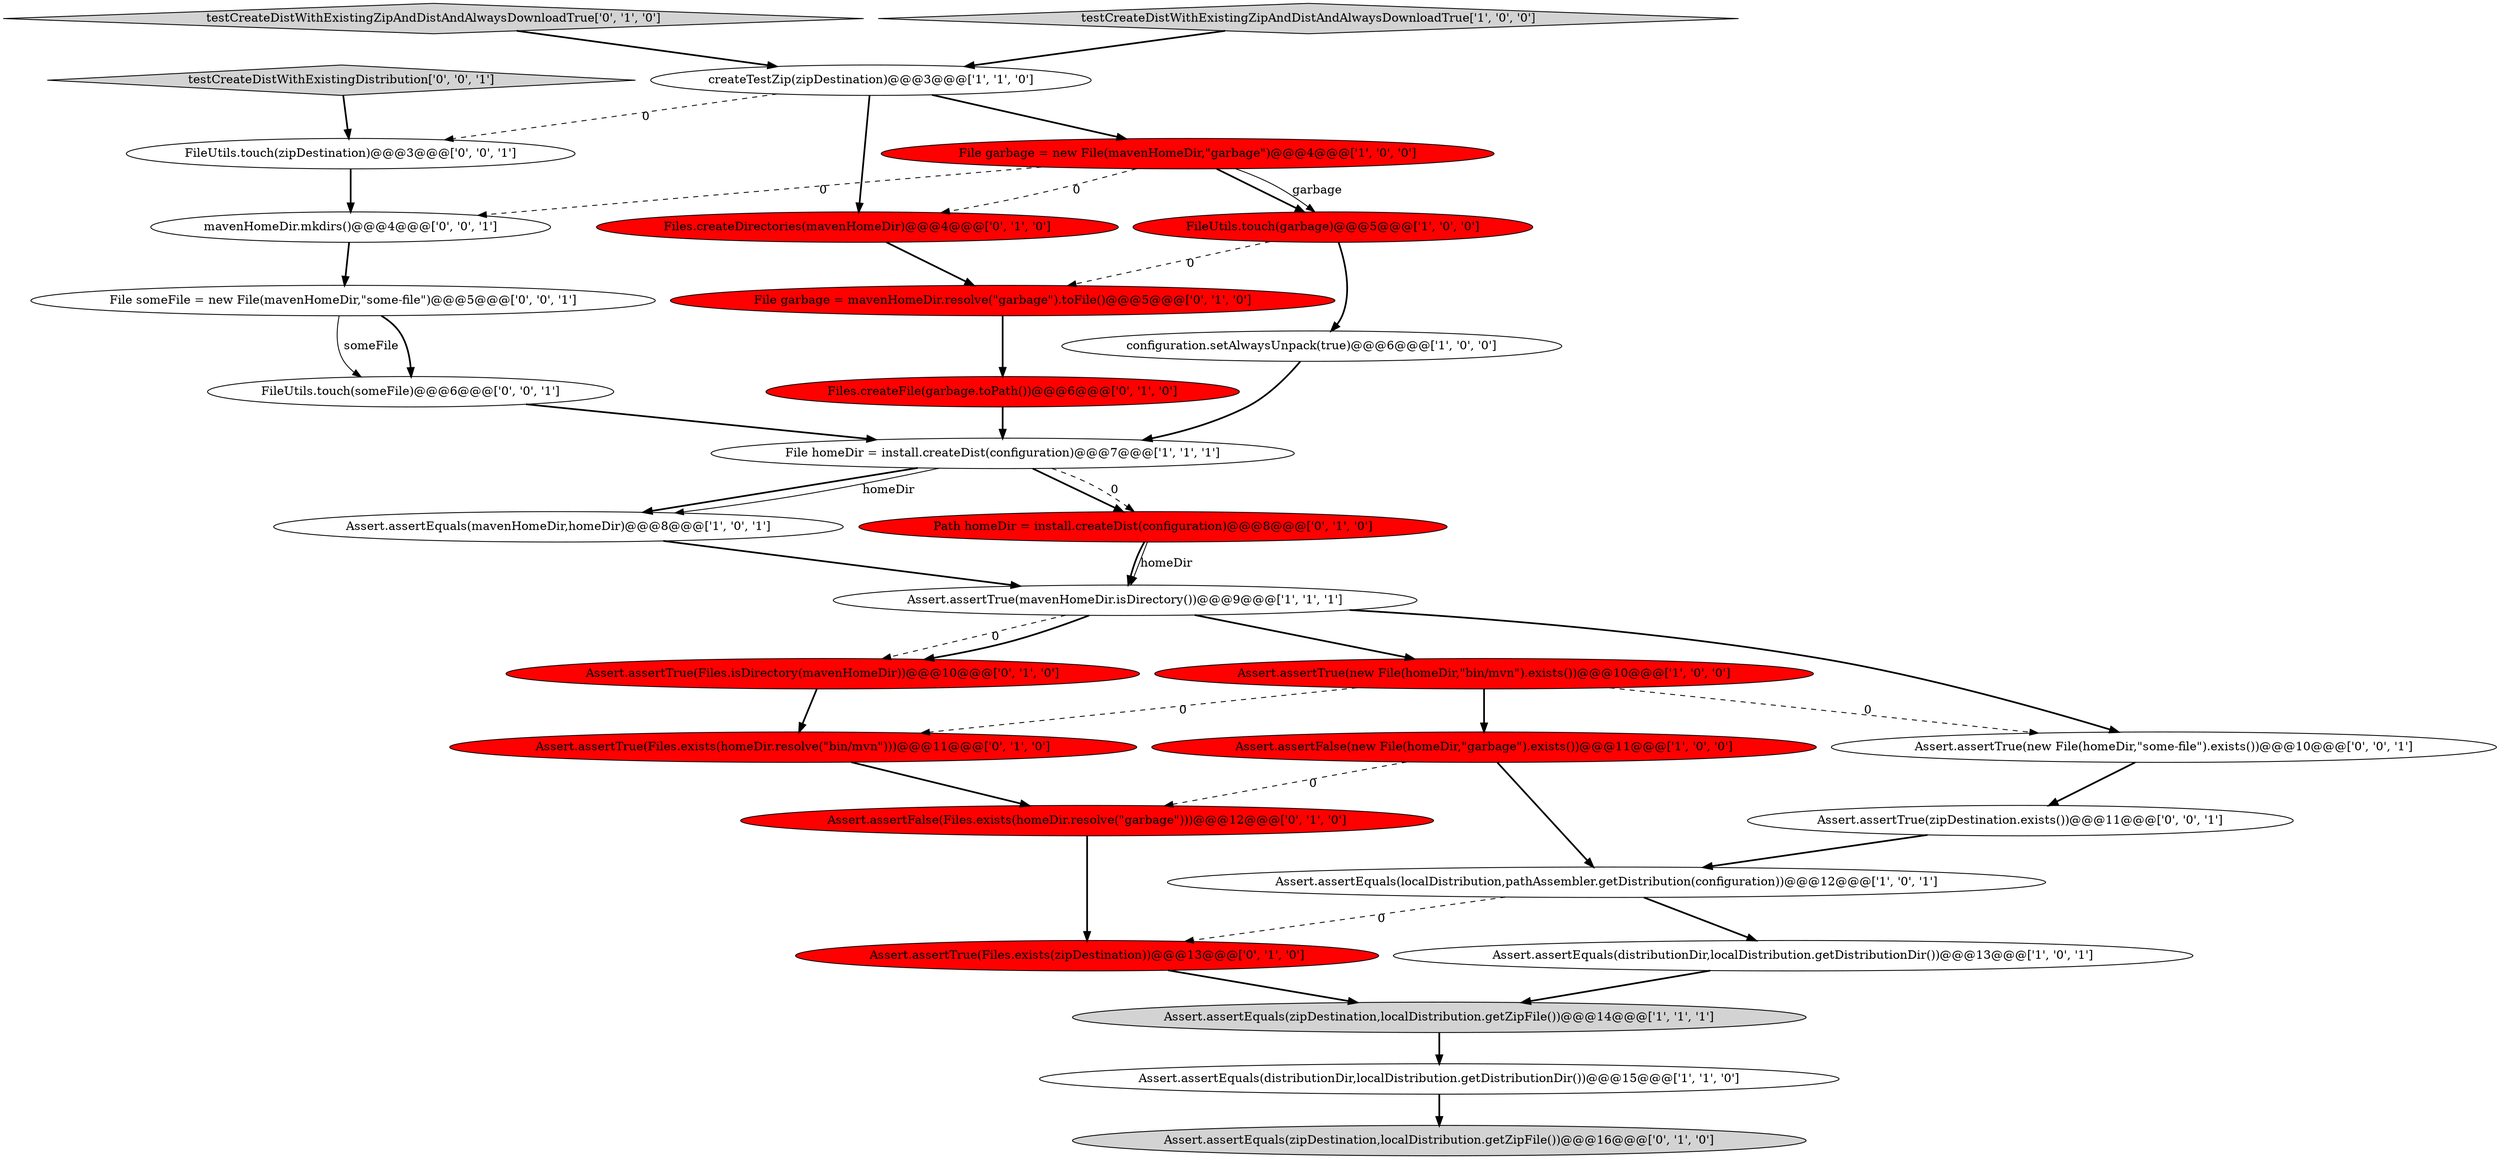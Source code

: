 digraph {
27 [style = filled, label = "File someFile = new File(mavenHomeDir,\"some-file\")@@@5@@@['0', '0', '1']", fillcolor = white, shape = ellipse image = "AAA0AAABBB3BBB"];
2 [style = filled, label = "configuration.setAlwaysUnpack(true)@@@6@@@['1', '0', '0']", fillcolor = white, shape = ellipse image = "AAA0AAABBB1BBB"];
6 [style = filled, label = "createTestZip(zipDestination)@@@3@@@['1', '1', '0']", fillcolor = white, shape = ellipse image = "AAA0AAABBB1BBB"];
28 [style = filled, label = "testCreateDistWithExistingDistribution['0', '0', '1']", fillcolor = lightgray, shape = diamond image = "AAA0AAABBB3BBB"];
30 [style = filled, label = "FileUtils.touch(zipDestination)@@@3@@@['0', '0', '1']", fillcolor = white, shape = ellipse image = "AAA0AAABBB3BBB"];
23 [style = filled, label = "Assert.assertTrue(Files.isDirectory(mavenHomeDir))@@@10@@@['0', '1', '0']", fillcolor = red, shape = ellipse image = "AAA1AAABBB2BBB"];
14 [style = filled, label = "Files.createDirectories(mavenHomeDir)@@@4@@@['0', '1', '0']", fillcolor = red, shape = ellipse image = "AAA1AAABBB2BBB"];
4 [style = filled, label = "Assert.assertEquals(localDistribution,pathAssembler.getDistribution(configuration))@@@12@@@['1', '0', '1']", fillcolor = white, shape = ellipse image = "AAA0AAABBB1BBB"];
24 [style = filled, label = "Assert.assertTrue(zipDestination.exists())@@@11@@@['0', '0', '1']", fillcolor = white, shape = ellipse image = "AAA0AAABBB3BBB"];
11 [style = filled, label = "FileUtils.touch(garbage)@@@5@@@['1', '0', '0']", fillcolor = red, shape = ellipse image = "AAA1AAABBB1BBB"];
20 [style = filled, label = "Assert.assertFalse(Files.exists(homeDir.resolve(\"garbage\")))@@@12@@@['0', '1', '0']", fillcolor = red, shape = ellipse image = "AAA1AAABBB2BBB"];
22 [style = filled, label = "Assert.assertTrue(Files.exists(zipDestination))@@@13@@@['0', '1', '0']", fillcolor = red, shape = ellipse image = "AAA1AAABBB2BBB"];
0 [style = filled, label = "File homeDir = install.createDist(configuration)@@@7@@@['1', '1', '1']", fillcolor = white, shape = ellipse image = "AAA0AAABBB1BBB"];
8 [style = filled, label = "Assert.assertEquals(mavenHomeDir,homeDir)@@@8@@@['1', '0', '1']", fillcolor = white, shape = ellipse image = "AAA0AAABBB1BBB"];
17 [style = filled, label = "testCreateDistWithExistingZipAndDistAndAlwaysDownloadTrue['0', '1', '0']", fillcolor = lightgray, shape = diamond image = "AAA0AAABBB2BBB"];
21 [style = filled, label = "Files.createFile(garbage.toPath())@@@6@@@['0', '1', '0']", fillcolor = red, shape = ellipse image = "AAA1AAABBB2BBB"];
16 [style = filled, label = "Assert.assertTrue(Files.exists(homeDir.resolve(\"bin/mvn\")))@@@11@@@['0', '1', '0']", fillcolor = red, shape = ellipse image = "AAA1AAABBB2BBB"];
1 [style = filled, label = "Assert.assertEquals(distributionDir,localDistribution.getDistributionDir())@@@13@@@['1', '0', '1']", fillcolor = white, shape = ellipse image = "AAA0AAABBB1BBB"];
5 [style = filled, label = "Assert.assertEquals(distributionDir,localDistribution.getDistributionDir())@@@15@@@['1', '1', '0']", fillcolor = white, shape = ellipse image = "AAA0AAABBB1BBB"];
18 [style = filled, label = "Assert.assertEquals(zipDestination,localDistribution.getZipFile())@@@16@@@['0', '1', '0']", fillcolor = lightgray, shape = ellipse image = "AAA0AAABBB2BBB"];
3 [style = filled, label = "Assert.assertEquals(zipDestination,localDistribution.getZipFile())@@@14@@@['1', '1', '1']", fillcolor = lightgray, shape = ellipse image = "AAA0AAABBB1BBB"];
19 [style = filled, label = "Path homeDir = install.createDist(configuration)@@@8@@@['0', '1', '0']", fillcolor = red, shape = ellipse image = "AAA1AAABBB2BBB"];
10 [style = filled, label = "Assert.assertTrue(new File(homeDir,\"bin/mvn\").exists())@@@10@@@['1', '0', '0']", fillcolor = red, shape = ellipse image = "AAA1AAABBB1BBB"];
29 [style = filled, label = "mavenHomeDir.mkdirs()@@@4@@@['0', '0', '1']", fillcolor = white, shape = ellipse image = "AAA0AAABBB3BBB"];
9 [style = filled, label = "File garbage = new File(mavenHomeDir,\"garbage\")@@@4@@@['1', '0', '0']", fillcolor = red, shape = ellipse image = "AAA1AAABBB1BBB"];
12 [style = filled, label = "Assert.assertFalse(new File(homeDir,\"garbage\").exists())@@@11@@@['1', '0', '0']", fillcolor = red, shape = ellipse image = "AAA1AAABBB1BBB"];
13 [style = filled, label = "testCreateDistWithExistingZipAndDistAndAlwaysDownloadTrue['1', '0', '0']", fillcolor = lightgray, shape = diamond image = "AAA0AAABBB1BBB"];
7 [style = filled, label = "Assert.assertTrue(mavenHomeDir.isDirectory())@@@9@@@['1', '1', '1']", fillcolor = white, shape = ellipse image = "AAA0AAABBB1BBB"];
26 [style = filled, label = "FileUtils.touch(someFile)@@@6@@@['0', '0', '1']", fillcolor = white, shape = ellipse image = "AAA0AAABBB3BBB"];
15 [style = filled, label = "File garbage = mavenHomeDir.resolve(\"garbage\").toFile()@@@5@@@['0', '1', '0']", fillcolor = red, shape = ellipse image = "AAA1AAABBB2BBB"];
25 [style = filled, label = "Assert.assertTrue(new File(homeDir,\"some-file\").exists())@@@10@@@['0', '0', '1']", fillcolor = white, shape = ellipse image = "AAA0AAABBB3BBB"];
23->16 [style = bold, label=""];
7->23 [style = dashed, label="0"];
12->20 [style = dashed, label="0"];
9->11 [style = bold, label=""];
21->0 [style = bold, label=""];
28->30 [style = bold, label=""];
17->6 [style = bold, label=""];
7->10 [style = bold, label=""];
0->19 [style = bold, label=""];
15->21 [style = bold, label=""];
11->15 [style = dashed, label="0"];
0->19 [style = dashed, label="0"];
1->3 [style = bold, label=""];
5->18 [style = bold, label=""];
4->22 [style = dashed, label="0"];
30->29 [style = bold, label=""];
11->2 [style = bold, label=""];
27->26 [style = solid, label="someFile"];
8->7 [style = bold, label=""];
20->22 [style = bold, label=""];
6->14 [style = bold, label=""];
22->3 [style = bold, label=""];
19->7 [style = solid, label="homeDir"];
29->27 [style = bold, label=""];
25->24 [style = bold, label=""];
26->0 [style = bold, label=""];
3->5 [style = bold, label=""];
2->0 [style = bold, label=""];
24->4 [style = bold, label=""];
9->14 [style = dashed, label="0"];
9->29 [style = dashed, label="0"];
12->4 [style = bold, label=""];
10->12 [style = bold, label=""];
7->23 [style = bold, label=""];
0->8 [style = bold, label=""];
9->11 [style = solid, label="garbage"];
0->8 [style = solid, label="homeDir"];
14->15 [style = bold, label=""];
4->1 [style = bold, label=""];
7->25 [style = bold, label=""];
10->16 [style = dashed, label="0"];
6->30 [style = dashed, label="0"];
13->6 [style = bold, label=""];
6->9 [style = bold, label=""];
16->20 [style = bold, label=""];
19->7 [style = bold, label=""];
10->25 [style = dashed, label="0"];
27->26 [style = bold, label=""];
}

